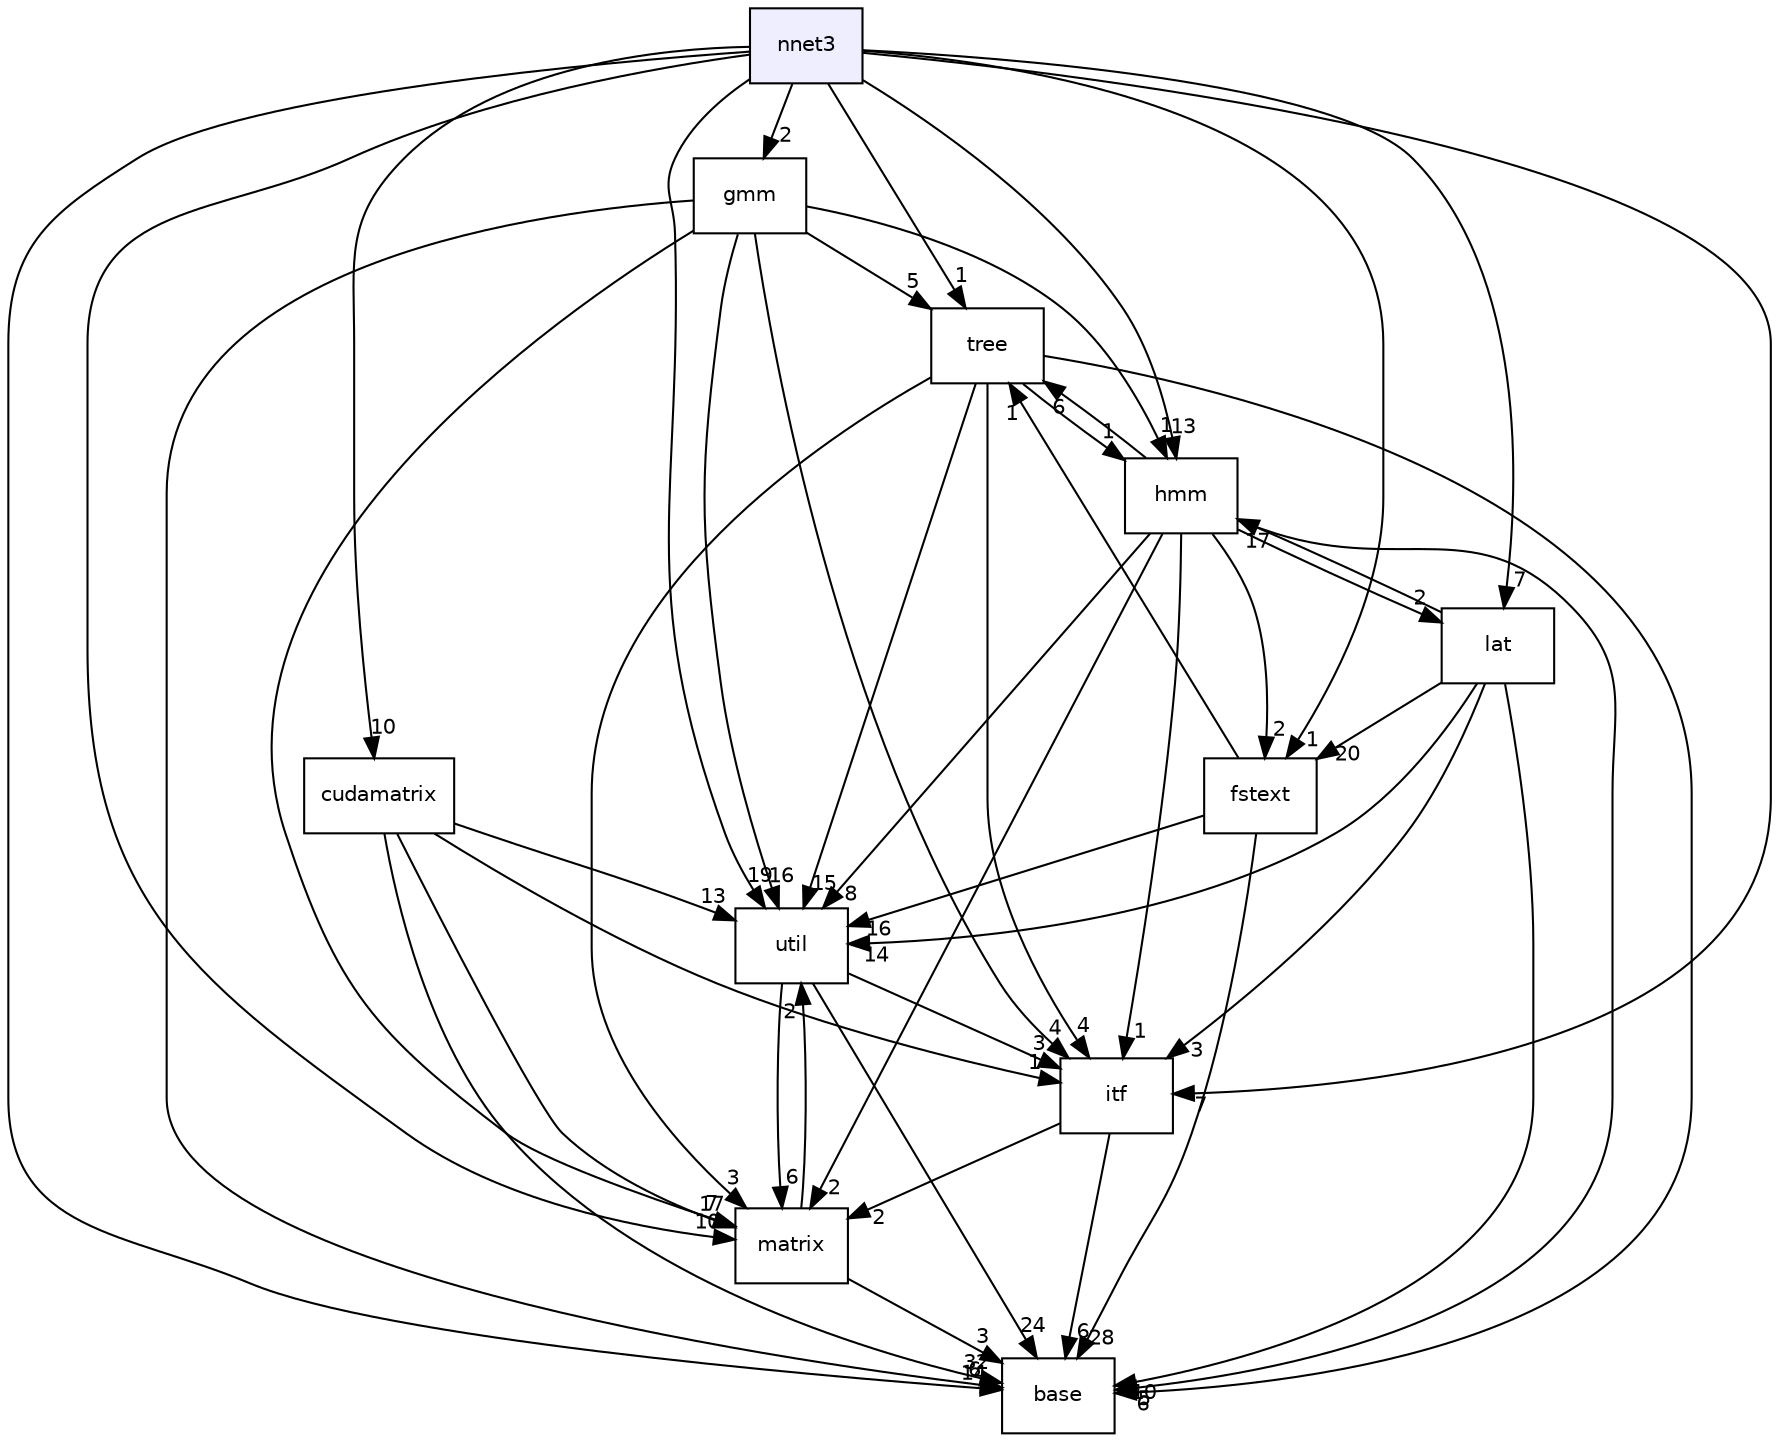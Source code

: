 digraph "nnet3" {
  compound=true
  node [ fontsize="10", fontname="Helvetica"];
  edge [ labelfontsize="10", labelfontname="Helvetica"];
  dir_67a0a17020b8eedc08ffa5626b1d53a1 [shape=box, label="nnet3", style="filled", fillcolor="#eeeeff", pencolor="black", URL="dir_67a0a17020b8eedc08ffa5626b1d53a1.html"];
  dir_23ec12649285f9fabf3a6b7380226c28 [shape=box label="util" URL="dir_23ec12649285f9fabf3a6b7380226c28.html"];
  dir_cf76719d3e2650059ef58f0321a08948 [shape=box label="cudamatrix" URL="dir_cf76719d3e2650059ef58f0321a08948.html"];
  dir_70093cb3a9d1f8840af4e997fde867c3 [shape=box label="tree" URL="dir_70093cb3a9d1f8840af4e997fde867c3.html"];
  dir_109f68d84cef4a133396a0be144fa9b1 [shape=box label="matrix" URL="dir_109f68d84cef4a133396a0be144fa9b1.html"];
  dir_e914ee4d4a44400f1fdb170cb4ead18a [shape=box label="base" URL="dir_e914ee4d4a44400f1fdb170cb4ead18a.html"];
  dir_6cbce3d69cab97132708c49b9176b34a [shape=box label="fstext" URL="dir_6cbce3d69cab97132708c49b9176b34a.html"];
  dir_1150ab87bf3833b7161cf56b3aed78f9 [shape=box label="hmm" URL="dir_1150ab87bf3833b7161cf56b3aed78f9.html"];
  dir_32e73c41882ed4a4c395a3bf41490b9a [shape=box label="itf" URL="dir_32e73c41882ed4a4c395a3bf41490b9a.html"];
  dir_7e97d1a94d673bcef7e70506205b8a83 [shape=box label="lat" URL="dir_7e97d1a94d673bcef7e70506205b8a83.html"];
  dir_411f61cd8229061a5d69eb0617560b44 [shape=box label="gmm" URL="dir_411f61cd8229061a5d69eb0617560b44.html"];
  dir_23ec12649285f9fabf3a6b7380226c28->dir_109f68d84cef4a133396a0be144fa9b1 [headlabel="6", labeldistance=1.5 headhref="dir_000034_000023.html"];
  dir_23ec12649285f9fabf3a6b7380226c28->dir_e914ee4d4a44400f1fdb170cb4ead18a [headlabel="24", labeldistance=1.5 headhref="dir_000034_000000.html"];
  dir_23ec12649285f9fabf3a6b7380226c28->dir_32e73c41882ed4a4c395a3bf41490b9a [headlabel="3", labeldistance=1.5 headhref="dir_000034_000016.html"];
  dir_67a0a17020b8eedc08ffa5626b1d53a1->dir_23ec12649285f9fabf3a6b7380226c28 [headlabel="19", labeldistance=1.5 headhref="dir_000026_000034.html"];
  dir_67a0a17020b8eedc08ffa5626b1d53a1->dir_cf76719d3e2650059ef58f0321a08948 [headlabel="10", labeldistance=1.5 headhref="dir_000026_000002.html"];
  dir_67a0a17020b8eedc08ffa5626b1d53a1->dir_70093cb3a9d1f8840af4e997fde867c3 [headlabel="1", labeldistance=1.5 headhref="dir_000026_000033.html"];
  dir_67a0a17020b8eedc08ffa5626b1d53a1->dir_109f68d84cef4a133396a0be144fa9b1 [headlabel="10", labeldistance=1.5 headhref="dir_000026_000023.html"];
  dir_67a0a17020b8eedc08ffa5626b1d53a1->dir_e914ee4d4a44400f1fdb170cb4ead18a [headlabel="14", labeldistance=1.5 headhref="dir_000026_000000.html"];
  dir_67a0a17020b8eedc08ffa5626b1d53a1->dir_6cbce3d69cab97132708c49b9176b34a [headlabel="1", labeldistance=1.5 headhref="dir_000026_000008.html"];
  dir_67a0a17020b8eedc08ffa5626b1d53a1->dir_1150ab87bf3833b7161cf56b3aed78f9 [headlabel="13", labeldistance=1.5 headhref="dir_000026_000011.html"];
  dir_67a0a17020b8eedc08ffa5626b1d53a1->dir_32e73c41882ed4a4c395a3bf41490b9a [headlabel="7", labeldistance=1.5 headhref="dir_000026_000016.html"];
  dir_67a0a17020b8eedc08ffa5626b1d53a1->dir_7e97d1a94d673bcef7e70506205b8a83 [headlabel="7", labeldistance=1.5 headhref="dir_000026_000020.html"];
  dir_67a0a17020b8eedc08ffa5626b1d53a1->dir_411f61cd8229061a5d69eb0617560b44 [headlabel="2", labeldistance=1.5 headhref="dir_000026_000009.html"];
  dir_cf76719d3e2650059ef58f0321a08948->dir_23ec12649285f9fabf3a6b7380226c28 [headlabel="13", labeldistance=1.5 headhref="dir_000002_000034.html"];
  dir_cf76719d3e2650059ef58f0321a08948->dir_109f68d84cef4a133396a0be144fa9b1 [headlabel="17", labeldistance=1.5 headhref="dir_000002_000023.html"];
  dir_cf76719d3e2650059ef58f0321a08948->dir_e914ee4d4a44400f1fdb170cb4ead18a [headlabel="32", labeldistance=1.5 headhref="dir_000002_000000.html"];
  dir_cf76719d3e2650059ef58f0321a08948->dir_32e73c41882ed4a4c395a3bf41490b9a [headlabel="1", labeldistance=1.5 headhref="dir_000002_000016.html"];
  dir_70093cb3a9d1f8840af4e997fde867c3->dir_23ec12649285f9fabf3a6b7380226c28 [headlabel="15", labeldistance=1.5 headhref="dir_000033_000034.html"];
  dir_70093cb3a9d1f8840af4e997fde867c3->dir_109f68d84cef4a133396a0be144fa9b1 [headlabel="3", labeldistance=1.5 headhref="dir_000033_000023.html"];
  dir_70093cb3a9d1f8840af4e997fde867c3->dir_e914ee4d4a44400f1fdb170cb4ead18a [headlabel="6", labeldistance=1.5 headhref="dir_000033_000000.html"];
  dir_70093cb3a9d1f8840af4e997fde867c3->dir_1150ab87bf3833b7161cf56b3aed78f9 [headlabel="1", labeldistance=1.5 headhref="dir_000033_000011.html"];
  dir_70093cb3a9d1f8840af4e997fde867c3->dir_32e73c41882ed4a4c395a3bf41490b9a [headlabel="4", labeldistance=1.5 headhref="dir_000033_000016.html"];
  dir_109f68d84cef4a133396a0be144fa9b1->dir_23ec12649285f9fabf3a6b7380226c28 [headlabel="2", labeldistance=1.5 headhref="dir_000023_000034.html"];
  dir_109f68d84cef4a133396a0be144fa9b1->dir_e914ee4d4a44400f1fdb170cb4ead18a [headlabel="3", labeldistance=1.5 headhref="dir_000023_000000.html"];
  dir_6cbce3d69cab97132708c49b9176b34a->dir_23ec12649285f9fabf3a6b7380226c28 [headlabel="16", labeldistance=1.5 headhref="dir_000008_000034.html"];
  dir_6cbce3d69cab97132708c49b9176b34a->dir_70093cb3a9d1f8840af4e997fde867c3 [headlabel="1", labeldistance=1.5 headhref="dir_000008_000033.html"];
  dir_6cbce3d69cab97132708c49b9176b34a->dir_e914ee4d4a44400f1fdb170cb4ead18a [headlabel="28", labeldistance=1.5 headhref="dir_000008_000000.html"];
  dir_1150ab87bf3833b7161cf56b3aed78f9->dir_23ec12649285f9fabf3a6b7380226c28 [headlabel="8", labeldistance=1.5 headhref="dir_000011_000034.html"];
  dir_1150ab87bf3833b7161cf56b3aed78f9->dir_70093cb3a9d1f8840af4e997fde867c3 [headlabel="6", labeldistance=1.5 headhref="dir_000011_000033.html"];
  dir_1150ab87bf3833b7161cf56b3aed78f9->dir_109f68d84cef4a133396a0be144fa9b1 [headlabel="2", labeldistance=1.5 headhref="dir_000011_000023.html"];
  dir_1150ab87bf3833b7161cf56b3aed78f9->dir_e914ee4d4a44400f1fdb170cb4ead18a [headlabel="5", labeldistance=1.5 headhref="dir_000011_000000.html"];
  dir_1150ab87bf3833b7161cf56b3aed78f9->dir_6cbce3d69cab97132708c49b9176b34a [headlabel="2", labeldistance=1.5 headhref="dir_000011_000008.html"];
  dir_1150ab87bf3833b7161cf56b3aed78f9->dir_32e73c41882ed4a4c395a3bf41490b9a [headlabel="1", labeldistance=1.5 headhref="dir_000011_000016.html"];
  dir_1150ab87bf3833b7161cf56b3aed78f9->dir_7e97d1a94d673bcef7e70506205b8a83 [headlabel="2", labeldistance=1.5 headhref="dir_000011_000020.html"];
  dir_32e73c41882ed4a4c395a3bf41490b9a->dir_109f68d84cef4a133396a0be144fa9b1 [headlabel="2", labeldistance=1.5 headhref="dir_000016_000023.html"];
  dir_32e73c41882ed4a4c395a3bf41490b9a->dir_e914ee4d4a44400f1fdb170cb4ead18a [headlabel="6", labeldistance=1.5 headhref="dir_000016_000000.html"];
  dir_7e97d1a94d673bcef7e70506205b8a83->dir_23ec12649285f9fabf3a6b7380226c28 [headlabel="14", labeldistance=1.5 headhref="dir_000020_000034.html"];
  dir_7e97d1a94d673bcef7e70506205b8a83->dir_e914ee4d4a44400f1fdb170cb4ead18a [headlabel="10", labeldistance=1.5 headhref="dir_000020_000000.html"];
  dir_7e97d1a94d673bcef7e70506205b8a83->dir_6cbce3d69cab97132708c49b9176b34a [headlabel="20", labeldistance=1.5 headhref="dir_000020_000008.html"];
  dir_7e97d1a94d673bcef7e70506205b8a83->dir_1150ab87bf3833b7161cf56b3aed78f9 [headlabel="17", labeldistance=1.5 headhref="dir_000020_000011.html"];
  dir_7e97d1a94d673bcef7e70506205b8a83->dir_32e73c41882ed4a4c395a3bf41490b9a [headlabel="3", labeldistance=1.5 headhref="dir_000020_000016.html"];
  dir_411f61cd8229061a5d69eb0617560b44->dir_23ec12649285f9fabf3a6b7380226c28 [headlabel="16", labeldistance=1.5 headhref="dir_000009_000034.html"];
  dir_411f61cd8229061a5d69eb0617560b44->dir_70093cb3a9d1f8840af4e997fde867c3 [headlabel="5", labeldistance=1.5 headhref="dir_000009_000033.html"];
  dir_411f61cd8229061a5d69eb0617560b44->dir_109f68d84cef4a133396a0be144fa9b1 [headlabel="7", labeldistance=1.5 headhref="dir_000009_000023.html"];
  dir_411f61cd8229061a5d69eb0617560b44->dir_e914ee4d4a44400f1fdb170cb4ead18a [headlabel="6", labeldistance=1.5 headhref="dir_000009_000000.html"];
  dir_411f61cd8229061a5d69eb0617560b44->dir_1150ab87bf3833b7161cf56b3aed78f9 [headlabel="1", labeldistance=1.5 headhref="dir_000009_000011.html"];
  dir_411f61cd8229061a5d69eb0617560b44->dir_32e73c41882ed4a4c395a3bf41490b9a [headlabel="4", labeldistance=1.5 headhref="dir_000009_000016.html"];
}
